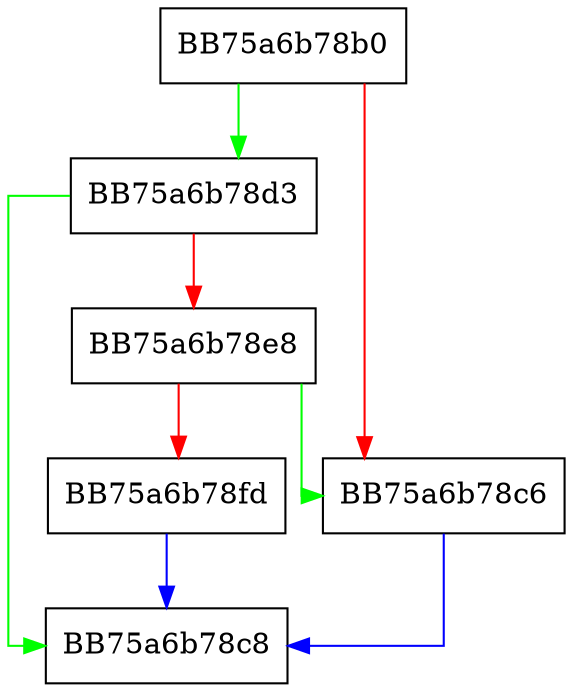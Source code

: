 digraph Prepare {
  node [shape="box"];
  graph [splines=ortho];
  BB75a6b78b0 -> BB75a6b78d3 [color="green"];
  BB75a6b78b0 -> BB75a6b78c6 [color="red"];
  BB75a6b78c6 -> BB75a6b78c8 [color="blue"];
  BB75a6b78d3 -> BB75a6b78c8 [color="green"];
  BB75a6b78d3 -> BB75a6b78e8 [color="red"];
  BB75a6b78e8 -> BB75a6b78c6 [color="green"];
  BB75a6b78e8 -> BB75a6b78fd [color="red"];
  BB75a6b78fd -> BB75a6b78c8 [color="blue"];
}